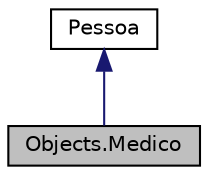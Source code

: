 digraph "Objects.Medico"
{
 // LATEX_PDF_SIZE
  edge [fontname="Helvetica",fontsize="10",labelfontname="Helvetica",labelfontsize="10"];
  node [fontname="Helvetica",fontsize="10",shape=record];
  Node1 [label="Objects.Medico",height=0.2,width=0.4,color="black", fillcolor="grey75", style="filled", fontcolor="black",tooltip="Doctor class"];
  Node2 -> Node1 [dir="back",color="midnightblue",fontsize="10",style="solid",fontname="Helvetica"];
  Node2 [label="Pessoa",height=0.2,width=0.4,color="black", fillcolor="white", style="filled",URL="$class_objects_1_1_pessoa.html",tooltip=" "];
}
